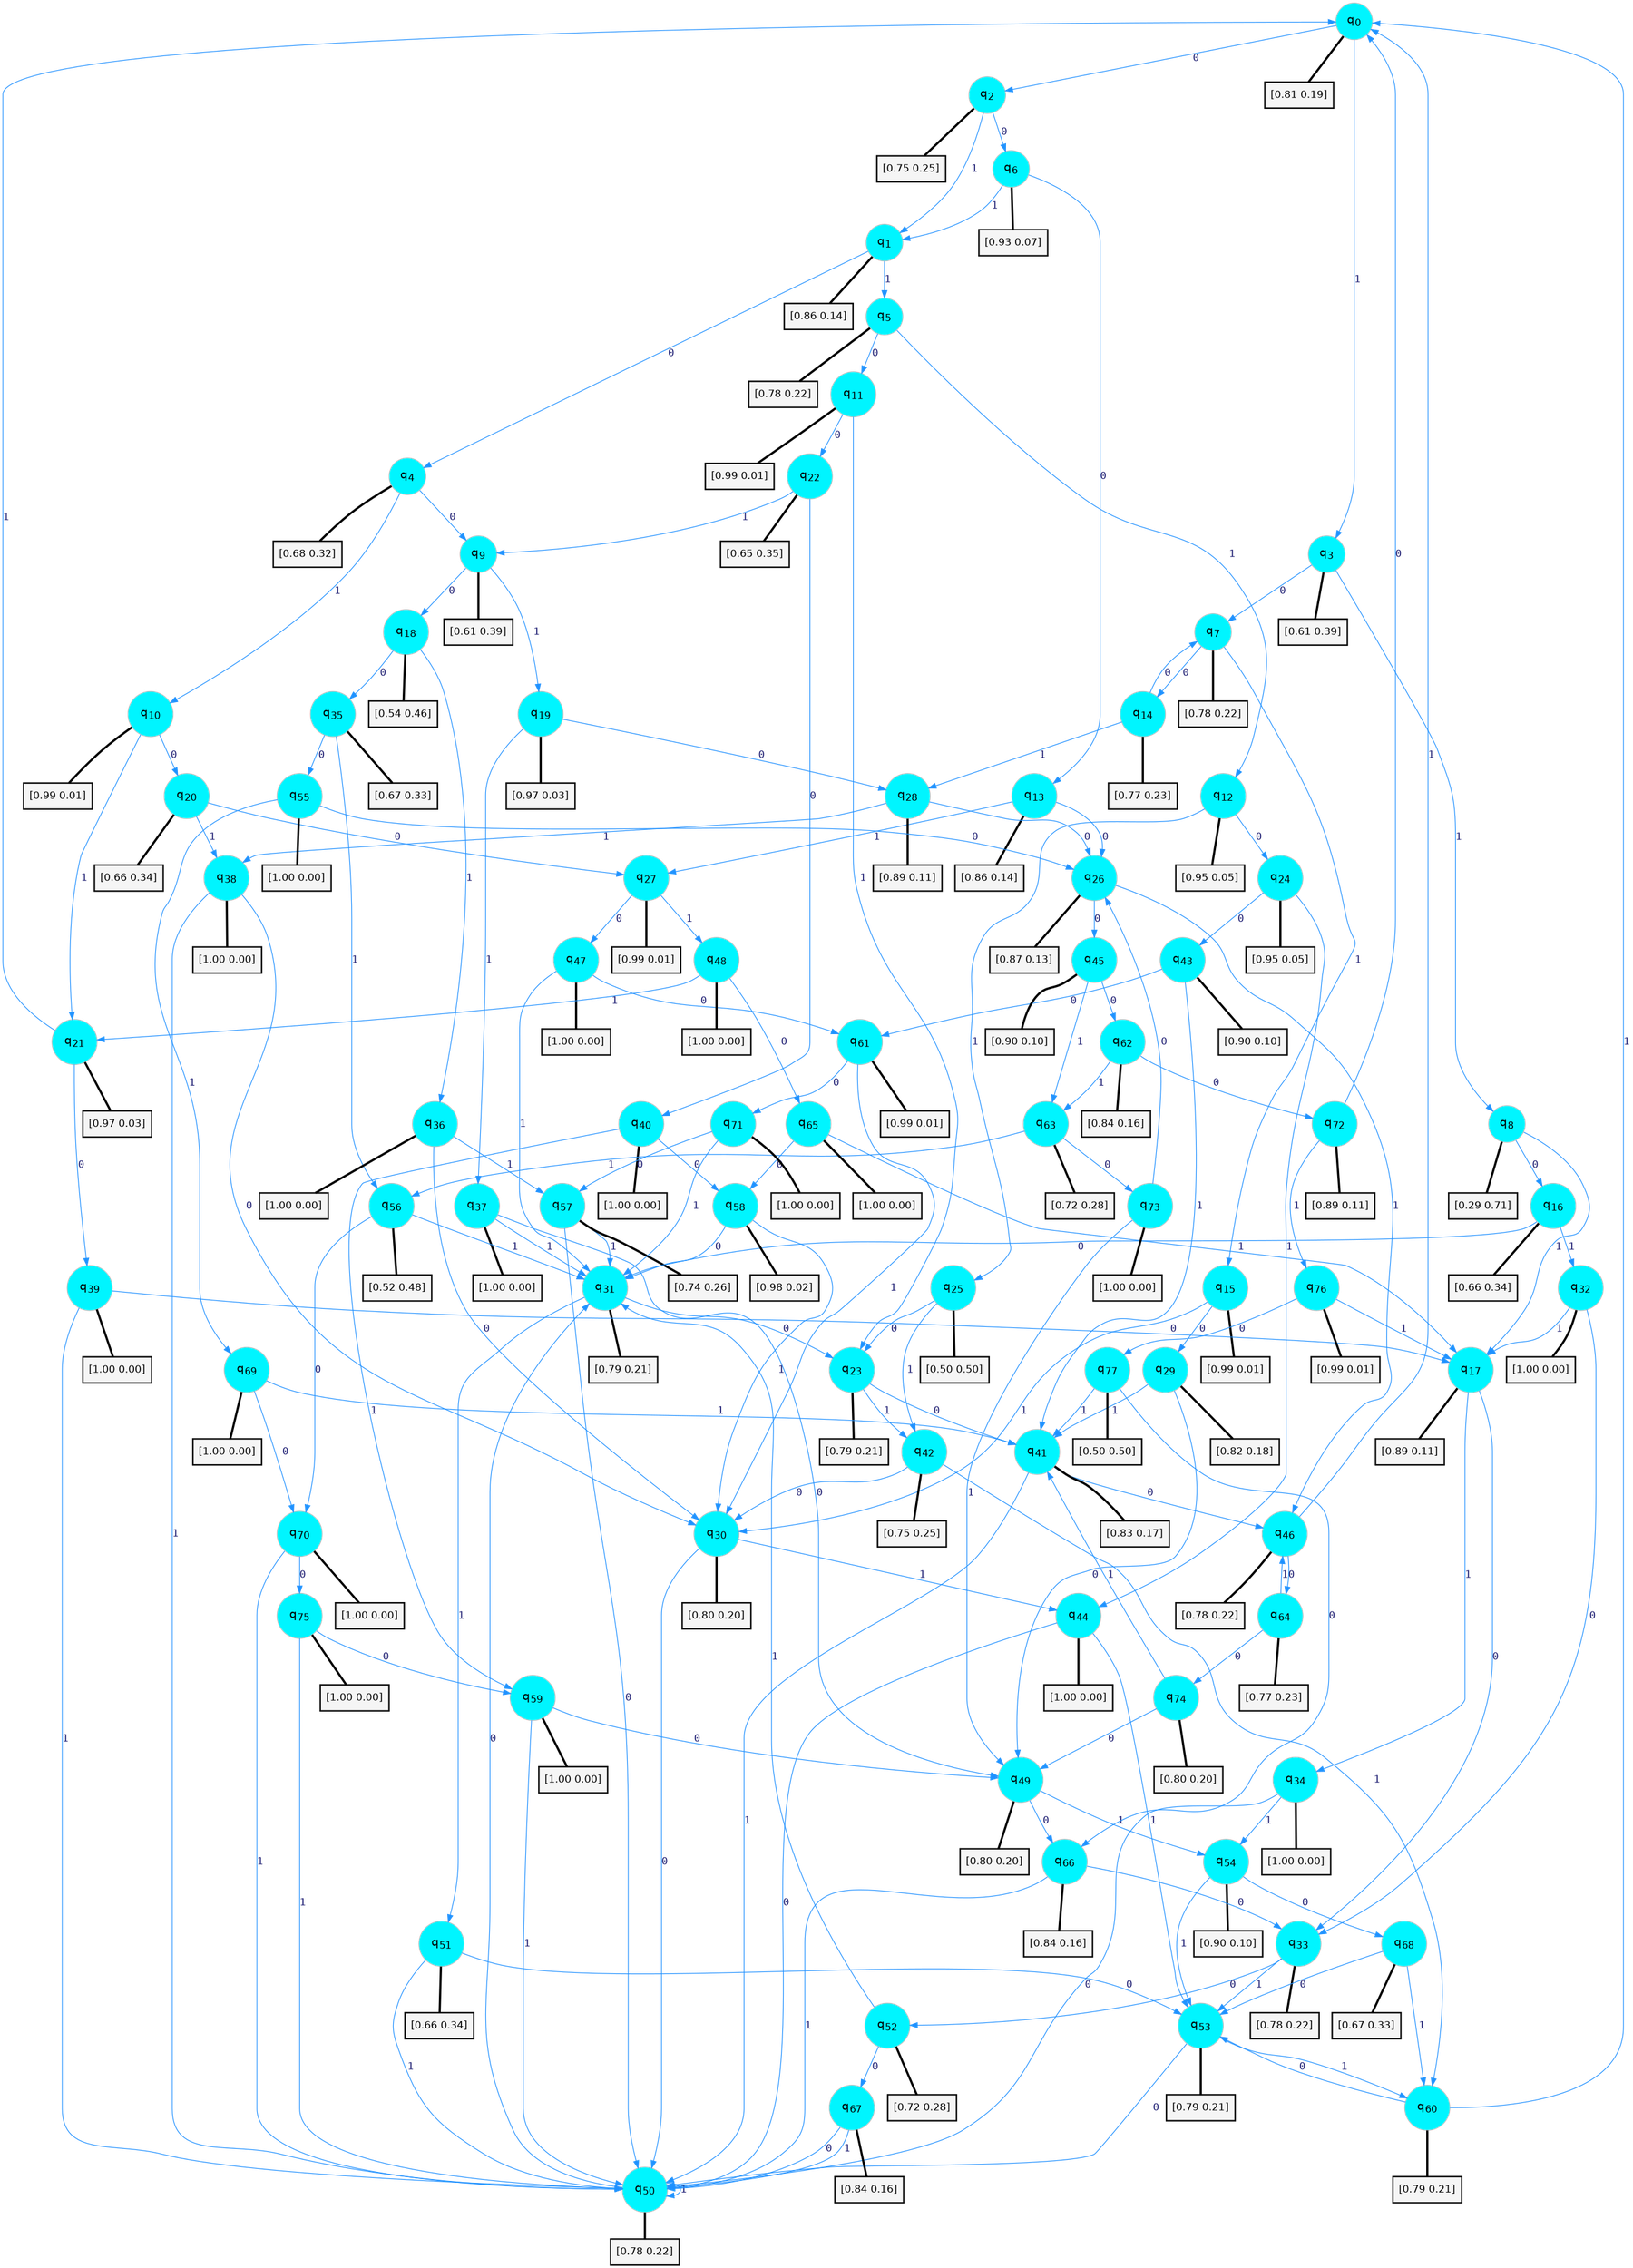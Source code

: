 digraph G {
graph [
bgcolor=transparent, dpi=300, rankdir=TD, size="40,25"];
node [
color=gray, fillcolor=turquoise1, fontcolor=black, fontname=Helvetica, fontsize=16, fontweight=bold, shape=circle, style=filled];
edge [
arrowsize=1, color=dodgerblue1, fontcolor=midnightblue, fontname=courier, fontweight=bold, penwidth=1, style=solid, weight=20];
0[label=<q<SUB>0</SUB>>];
1[label=<q<SUB>1</SUB>>];
2[label=<q<SUB>2</SUB>>];
3[label=<q<SUB>3</SUB>>];
4[label=<q<SUB>4</SUB>>];
5[label=<q<SUB>5</SUB>>];
6[label=<q<SUB>6</SUB>>];
7[label=<q<SUB>7</SUB>>];
8[label=<q<SUB>8</SUB>>];
9[label=<q<SUB>9</SUB>>];
10[label=<q<SUB>10</SUB>>];
11[label=<q<SUB>11</SUB>>];
12[label=<q<SUB>12</SUB>>];
13[label=<q<SUB>13</SUB>>];
14[label=<q<SUB>14</SUB>>];
15[label=<q<SUB>15</SUB>>];
16[label=<q<SUB>16</SUB>>];
17[label=<q<SUB>17</SUB>>];
18[label=<q<SUB>18</SUB>>];
19[label=<q<SUB>19</SUB>>];
20[label=<q<SUB>20</SUB>>];
21[label=<q<SUB>21</SUB>>];
22[label=<q<SUB>22</SUB>>];
23[label=<q<SUB>23</SUB>>];
24[label=<q<SUB>24</SUB>>];
25[label=<q<SUB>25</SUB>>];
26[label=<q<SUB>26</SUB>>];
27[label=<q<SUB>27</SUB>>];
28[label=<q<SUB>28</SUB>>];
29[label=<q<SUB>29</SUB>>];
30[label=<q<SUB>30</SUB>>];
31[label=<q<SUB>31</SUB>>];
32[label=<q<SUB>32</SUB>>];
33[label=<q<SUB>33</SUB>>];
34[label=<q<SUB>34</SUB>>];
35[label=<q<SUB>35</SUB>>];
36[label=<q<SUB>36</SUB>>];
37[label=<q<SUB>37</SUB>>];
38[label=<q<SUB>38</SUB>>];
39[label=<q<SUB>39</SUB>>];
40[label=<q<SUB>40</SUB>>];
41[label=<q<SUB>41</SUB>>];
42[label=<q<SUB>42</SUB>>];
43[label=<q<SUB>43</SUB>>];
44[label=<q<SUB>44</SUB>>];
45[label=<q<SUB>45</SUB>>];
46[label=<q<SUB>46</SUB>>];
47[label=<q<SUB>47</SUB>>];
48[label=<q<SUB>48</SUB>>];
49[label=<q<SUB>49</SUB>>];
50[label=<q<SUB>50</SUB>>];
51[label=<q<SUB>51</SUB>>];
52[label=<q<SUB>52</SUB>>];
53[label=<q<SUB>53</SUB>>];
54[label=<q<SUB>54</SUB>>];
55[label=<q<SUB>55</SUB>>];
56[label=<q<SUB>56</SUB>>];
57[label=<q<SUB>57</SUB>>];
58[label=<q<SUB>58</SUB>>];
59[label=<q<SUB>59</SUB>>];
60[label=<q<SUB>60</SUB>>];
61[label=<q<SUB>61</SUB>>];
62[label=<q<SUB>62</SUB>>];
63[label=<q<SUB>63</SUB>>];
64[label=<q<SUB>64</SUB>>];
65[label=<q<SUB>65</SUB>>];
66[label=<q<SUB>66</SUB>>];
67[label=<q<SUB>67</SUB>>];
68[label=<q<SUB>68</SUB>>];
69[label=<q<SUB>69</SUB>>];
70[label=<q<SUB>70</SUB>>];
71[label=<q<SUB>71</SUB>>];
72[label=<q<SUB>72</SUB>>];
73[label=<q<SUB>73</SUB>>];
74[label=<q<SUB>74</SUB>>];
75[label=<q<SUB>75</SUB>>];
76[label=<q<SUB>76</SUB>>];
77[label=<q<SUB>77</SUB>>];
78[label="[0.81 0.19]", shape=box,fontcolor=black, fontname=Helvetica, fontsize=14, penwidth=2, fillcolor=whitesmoke,color=black];
79[label="[0.86 0.14]", shape=box,fontcolor=black, fontname=Helvetica, fontsize=14, penwidth=2, fillcolor=whitesmoke,color=black];
80[label="[0.75 0.25]", shape=box,fontcolor=black, fontname=Helvetica, fontsize=14, penwidth=2, fillcolor=whitesmoke,color=black];
81[label="[0.61 0.39]", shape=box,fontcolor=black, fontname=Helvetica, fontsize=14, penwidth=2, fillcolor=whitesmoke,color=black];
82[label="[0.68 0.32]", shape=box,fontcolor=black, fontname=Helvetica, fontsize=14, penwidth=2, fillcolor=whitesmoke,color=black];
83[label="[0.78 0.22]", shape=box,fontcolor=black, fontname=Helvetica, fontsize=14, penwidth=2, fillcolor=whitesmoke,color=black];
84[label="[0.93 0.07]", shape=box,fontcolor=black, fontname=Helvetica, fontsize=14, penwidth=2, fillcolor=whitesmoke,color=black];
85[label="[0.78 0.22]", shape=box,fontcolor=black, fontname=Helvetica, fontsize=14, penwidth=2, fillcolor=whitesmoke,color=black];
86[label="[0.29 0.71]", shape=box,fontcolor=black, fontname=Helvetica, fontsize=14, penwidth=2, fillcolor=whitesmoke,color=black];
87[label="[0.61 0.39]", shape=box,fontcolor=black, fontname=Helvetica, fontsize=14, penwidth=2, fillcolor=whitesmoke,color=black];
88[label="[0.99 0.01]", shape=box,fontcolor=black, fontname=Helvetica, fontsize=14, penwidth=2, fillcolor=whitesmoke,color=black];
89[label="[0.99 0.01]", shape=box,fontcolor=black, fontname=Helvetica, fontsize=14, penwidth=2, fillcolor=whitesmoke,color=black];
90[label="[0.95 0.05]", shape=box,fontcolor=black, fontname=Helvetica, fontsize=14, penwidth=2, fillcolor=whitesmoke,color=black];
91[label="[0.86 0.14]", shape=box,fontcolor=black, fontname=Helvetica, fontsize=14, penwidth=2, fillcolor=whitesmoke,color=black];
92[label="[0.77 0.23]", shape=box,fontcolor=black, fontname=Helvetica, fontsize=14, penwidth=2, fillcolor=whitesmoke,color=black];
93[label="[0.99 0.01]", shape=box,fontcolor=black, fontname=Helvetica, fontsize=14, penwidth=2, fillcolor=whitesmoke,color=black];
94[label="[0.66 0.34]", shape=box,fontcolor=black, fontname=Helvetica, fontsize=14, penwidth=2, fillcolor=whitesmoke,color=black];
95[label="[0.89 0.11]", shape=box,fontcolor=black, fontname=Helvetica, fontsize=14, penwidth=2, fillcolor=whitesmoke,color=black];
96[label="[0.54 0.46]", shape=box,fontcolor=black, fontname=Helvetica, fontsize=14, penwidth=2, fillcolor=whitesmoke,color=black];
97[label="[0.97 0.03]", shape=box,fontcolor=black, fontname=Helvetica, fontsize=14, penwidth=2, fillcolor=whitesmoke,color=black];
98[label="[0.66 0.34]", shape=box,fontcolor=black, fontname=Helvetica, fontsize=14, penwidth=2, fillcolor=whitesmoke,color=black];
99[label="[0.97 0.03]", shape=box,fontcolor=black, fontname=Helvetica, fontsize=14, penwidth=2, fillcolor=whitesmoke,color=black];
100[label="[0.65 0.35]", shape=box,fontcolor=black, fontname=Helvetica, fontsize=14, penwidth=2, fillcolor=whitesmoke,color=black];
101[label="[0.79 0.21]", shape=box,fontcolor=black, fontname=Helvetica, fontsize=14, penwidth=2, fillcolor=whitesmoke,color=black];
102[label="[0.95 0.05]", shape=box,fontcolor=black, fontname=Helvetica, fontsize=14, penwidth=2, fillcolor=whitesmoke,color=black];
103[label="[0.50 0.50]", shape=box,fontcolor=black, fontname=Helvetica, fontsize=14, penwidth=2, fillcolor=whitesmoke,color=black];
104[label="[0.87 0.13]", shape=box,fontcolor=black, fontname=Helvetica, fontsize=14, penwidth=2, fillcolor=whitesmoke,color=black];
105[label="[0.99 0.01]", shape=box,fontcolor=black, fontname=Helvetica, fontsize=14, penwidth=2, fillcolor=whitesmoke,color=black];
106[label="[0.89 0.11]", shape=box,fontcolor=black, fontname=Helvetica, fontsize=14, penwidth=2, fillcolor=whitesmoke,color=black];
107[label="[0.82 0.18]", shape=box,fontcolor=black, fontname=Helvetica, fontsize=14, penwidth=2, fillcolor=whitesmoke,color=black];
108[label="[0.80 0.20]", shape=box,fontcolor=black, fontname=Helvetica, fontsize=14, penwidth=2, fillcolor=whitesmoke,color=black];
109[label="[0.79 0.21]", shape=box,fontcolor=black, fontname=Helvetica, fontsize=14, penwidth=2, fillcolor=whitesmoke,color=black];
110[label="[1.00 0.00]", shape=box,fontcolor=black, fontname=Helvetica, fontsize=14, penwidth=2, fillcolor=whitesmoke,color=black];
111[label="[0.78 0.22]", shape=box,fontcolor=black, fontname=Helvetica, fontsize=14, penwidth=2, fillcolor=whitesmoke,color=black];
112[label="[1.00 0.00]", shape=box,fontcolor=black, fontname=Helvetica, fontsize=14, penwidth=2, fillcolor=whitesmoke,color=black];
113[label="[0.67 0.33]", shape=box,fontcolor=black, fontname=Helvetica, fontsize=14, penwidth=2, fillcolor=whitesmoke,color=black];
114[label="[1.00 0.00]", shape=box,fontcolor=black, fontname=Helvetica, fontsize=14, penwidth=2, fillcolor=whitesmoke,color=black];
115[label="[1.00 0.00]", shape=box,fontcolor=black, fontname=Helvetica, fontsize=14, penwidth=2, fillcolor=whitesmoke,color=black];
116[label="[1.00 0.00]", shape=box,fontcolor=black, fontname=Helvetica, fontsize=14, penwidth=2, fillcolor=whitesmoke,color=black];
117[label="[1.00 0.00]", shape=box,fontcolor=black, fontname=Helvetica, fontsize=14, penwidth=2, fillcolor=whitesmoke,color=black];
118[label="[1.00 0.00]", shape=box,fontcolor=black, fontname=Helvetica, fontsize=14, penwidth=2, fillcolor=whitesmoke,color=black];
119[label="[0.83 0.17]", shape=box,fontcolor=black, fontname=Helvetica, fontsize=14, penwidth=2, fillcolor=whitesmoke,color=black];
120[label="[0.75 0.25]", shape=box,fontcolor=black, fontname=Helvetica, fontsize=14, penwidth=2, fillcolor=whitesmoke,color=black];
121[label="[0.90 0.10]", shape=box,fontcolor=black, fontname=Helvetica, fontsize=14, penwidth=2, fillcolor=whitesmoke,color=black];
122[label="[1.00 0.00]", shape=box,fontcolor=black, fontname=Helvetica, fontsize=14, penwidth=2, fillcolor=whitesmoke,color=black];
123[label="[0.90 0.10]", shape=box,fontcolor=black, fontname=Helvetica, fontsize=14, penwidth=2, fillcolor=whitesmoke,color=black];
124[label="[0.78 0.22]", shape=box,fontcolor=black, fontname=Helvetica, fontsize=14, penwidth=2, fillcolor=whitesmoke,color=black];
125[label="[1.00 0.00]", shape=box,fontcolor=black, fontname=Helvetica, fontsize=14, penwidth=2, fillcolor=whitesmoke,color=black];
126[label="[1.00 0.00]", shape=box,fontcolor=black, fontname=Helvetica, fontsize=14, penwidth=2, fillcolor=whitesmoke,color=black];
127[label="[0.80 0.20]", shape=box,fontcolor=black, fontname=Helvetica, fontsize=14, penwidth=2, fillcolor=whitesmoke,color=black];
128[label="[0.78 0.22]", shape=box,fontcolor=black, fontname=Helvetica, fontsize=14, penwidth=2, fillcolor=whitesmoke,color=black];
129[label="[0.66 0.34]", shape=box,fontcolor=black, fontname=Helvetica, fontsize=14, penwidth=2, fillcolor=whitesmoke,color=black];
130[label="[0.72 0.28]", shape=box,fontcolor=black, fontname=Helvetica, fontsize=14, penwidth=2, fillcolor=whitesmoke,color=black];
131[label="[0.79 0.21]", shape=box,fontcolor=black, fontname=Helvetica, fontsize=14, penwidth=2, fillcolor=whitesmoke,color=black];
132[label="[0.90 0.10]", shape=box,fontcolor=black, fontname=Helvetica, fontsize=14, penwidth=2, fillcolor=whitesmoke,color=black];
133[label="[1.00 0.00]", shape=box,fontcolor=black, fontname=Helvetica, fontsize=14, penwidth=2, fillcolor=whitesmoke,color=black];
134[label="[0.52 0.48]", shape=box,fontcolor=black, fontname=Helvetica, fontsize=14, penwidth=2, fillcolor=whitesmoke,color=black];
135[label="[0.74 0.26]", shape=box,fontcolor=black, fontname=Helvetica, fontsize=14, penwidth=2, fillcolor=whitesmoke,color=black];
136[label="[0.98 0.02]", shape=box,fontcolor=black, fontname=Helvetica, fontsize=14, penwidth=2, fillcolor=whitesmoke,color=black];
137[label="[1.00 0.00]", shape=box,fontcolor=black, fontname=Helvetica, fontsize=14, penwidth=2, fillcolor=whitesmoke,color=black];
138[label="[0.79 0.21]", shape=box,fontcolor=black, fontname=Helvetica, fontsize=14, penwidth=2, fillcolor=whitesmoke,color=black];
139[label="[0.99 0.01]", shape=box,fontcolor=black, fontname=Helvetica, fontsize=14, penwidth=2, fillcolor=whitesmoke,color=black];
140[label="[0.84 0.16]", shape=box,fontcolor=black, fontname=Helvetica, fontsize=14, penwidth=2, fillcolor=whitesmoke,color=black];
141[label="[0.72 0.28]", shape=box,fontcolor=black, fontname=Helvetica, fontsize=14, penwidth=2, fillcolor=whitesmoke,color=black];
142[label="[0.77 0.23]", shape=box,fontcolor=black, fontname=Helvetica, fontsize=14, penwidth=2, fillcolor=whitesmoke,color=black];
143[label="[1.00 0.00]", shape=box,fontcolor=black, fontname=Helvetica, fontsize=14, penwidth=2, fillcolor=whitesmoke,color=black];
144[label="[0.84 0.16]", shape=box,fontcolor=black, fontname=Helvetica, fontsize=14, penwidth=2, fillcolor=whitesmoke,color=black];
145[label="[0.84 0.16]", shape=box,fontcolor=black, fontname=Helvetica, fontsize=14, penwidth=2, fillcolor=whitesmoke,color=black];
146[label="[0.67 0.33]", shape=box,fontcolor=black, fontname=Helvetica, fontsize=14, penwidth=2, fillcolor=whitesmoke,color=black];
147[label="[1.00 0.00]", shape=box,fontcolor=black, fontname=Helvetica, fontsize=14, penwidth=2, fillcolor=whitesmoke,color=black];
148[label="[1.00 0.00]", shape=box,fontcolor=black, fontname=Helvetica, fontsize=14, penwidth=2, fillcolor=whitesmoke,color=black];
149[label="[1.00 0.00]", shape=box,fontcolor=black, fontname=Helvetica, fontsize=14, penwidth=2, fillcolor=whitesmoke,color=black];
150[label="[0.89 0.11]", shape=box,fontcolor=black, fontname=Helvetica, fontsize=14, penwidth=2, fillcolor=whitesmoke,color=black];
151[label="[1.00 0.00]", shape=box,fontcolor=black, fontname=Helvetica, fontsize=14, penwidth=2, fillcolor=whitesmoke,color=black];
152[label="[0.80 0.20]", shape=box,fontcolor=black, fontname=Helvetica, fontsize=14, penwidth=2, fillcolor=whitesmoke,color=black];
153[label="[1.00 0.00]", shape=box,fontcolor=black, fontname=Helvetica, fontsize=14, penwidth=2, fillcolor=whitesmoke,color=black];
154[label="[0.99 0.01]", shape=box,fontcolor=black, fontname=Helvetica, fontsize=14, penwidth=2, fillcolor=whitesmoke,color=black];
155[label="[0.50 0.50]", shape=box,fontcolor=black, fontname=Helvetica, fontsize=14, penwidth=2, fillcolor=whitesmoke,color=black];
0->2 [label=0];
0->3 [label=1];
0->78 [arrowhead=none, penwidth=3,color=black];
1->4 [label=0];
1->5 [label=1];
1->79 [arrowhead=none, penwidth=3,color=black];
2->6 [label=0];
2->1 [label=1];
2->80 [arrowhead=none, penwidth=3,color=black];
3->7 [label=0];
3->8 [label=1];
3->81 [arrowhead=none, penwidth=3,color=black];
4->9 [label=0];
4->10 [label=1];
4->82 [arrowhead=none, penwidth=3,color=black];
5->11 [label=0];
5->12 [label=1];
5->83 [arrowhead=none, penwidth=3,color=black];
6->13 [label=0];
6->1 [label=1];
6->84 [arrowhead=none, penwidth=3,color=black];
7->14 [label=0];
7->15 [label=1];
7->85 [arrowhead=none, penwidth=3,color=black];
8->16 [label=0];
8->17 [label=1];
8->86 [arrowhead=none, penwidth=3,color=black];
9->18 [label=0];
9->19 [label=1];
9->87 [arrowhead=none, penwidth=3,color=black];
10->20 [label=0];
10->21 [label=1];
10->88 [arrowhead=none, penwidth=3,color=black];
11->22 [label=0];
11->23 [label=1];
11->89 [arrowhead=none, penwidth=3,color=black];
12->24 [label=0];
12->25 [label=1];
12->90 [arrowhead=none, penwidth=3,color=black];
13->26 [label=0];
13->27 [label=1];
13->91 [arrowhead=none, penwidth=3,color=black];
14->7 [label=0];
14->28 [label=1];
14->92 [arrowhead=none, penwidth=3,color=black];
15->29 [label=0];
15->30 [label=1];
15->93 [arrowhead=none, penwidth=3,color=black];
16->31 [label=0];
16->32 [label=1];
16->94 [arrowhead=none, penwidth=3,color=black];
17->33 [label=0];
17->34 [label=1];
17->95 [arrowhead=none, penwidth=3,color=black];
18->35 [label=0];
18->36 [label=1];
18->96 [arrowhead=none, penwidth=3,color=black];
19->28 [label=0];
19->37 [label=1];
19->97 [arrowhead=none, penwidth=3,color=black];
20->27 [label=0];
20->38 [label=1];
20->98 [arrowhead=none, penwidth=3,color=black];
21->39 [label=0];
21->0 [label=1];
21->99 [arrowhead=none, penwidth=3,color=black];
22->40 [label=0];
22->9 [label=1];
22->100 [arrowhead=none, penwidth=3,color=black];
23->41 [label=0];
23->42 [label=1];
23->101 [arrowhead=none, penwidth=3,color=black];
24->43 [label=0];
24->44 [label=1];
24->102 [arrowhead=none, penwidth=3,color=black];
25->23 [label=0];
25->42 [label=1];
25->103 [arrowhead=none, penwidth=3,color=black];
26->45 [label=0];
26->46 [label=1];
26->104 [arrowhead=none, penwidth=3,color=black];
27->47 [label=0];
27->48 [label=1];
27->105 [arrowhead=none, penwidth=3,color=black];
28->26 [label=0];
28->38 [label=1];
28->106 [arrowhead=none, penwidth=3,color=black];
29->49 [label=0];
29->41 [label=1];
29->107 [arrowhead=none, penwidth=3,color=black];
30->50 [label=0];
30->44 [label=1];
30->108 [arrowhead=none, penwidth=3,color=black];
31->23 [label=0];
31->51 [label=1];
31->109 [arrowhead=none, penwidth=3,color=black];
32->33 [label=0];
32->17 [label=1];
32->110 [arrowhead=none, penwidth=3,color=black];
33->52 [label=0];
33->53 [label=1];
33->111 [arrowhead=none, penwidth=3,color=black];
34->50 [label=0];
34->54 [label=1];
34->112 [arrowhead=none, penwidth=3,color=black];
35->55 [label=0];
35->56 [label=1];
35->113 [arrowhead=none, penwidth=3,color=black];
36->30 [label=0];
36->57 [label=1];
36->114 [arrowhead=none, penwidth=3,color=black];
37->49 [label=0];
37->31 [label=1];
37->115 [arrowhead=none, penwidth=3,color=black];
38->30 [label=0];
38->50 [label=1];
38->116 [arrowhead=none, penwidth=3,color=black];
39->17 [label=0];
39->50 [label=1];
39->117 [arrowhead=none, penwidth=3,color=black];
40->58 [label=0];
40->59 [label=1];
40->118 [arrowhead=none, penwidth=3,color=black];
41->46 [label=0];
41->50 [label=1];
41->119 [arrowhead=none, penwidth=3,color=black];
42->30 [label=0];
42->60 [label=1];
42->120 [arrowhead=none, penwidth=3,color=black];
43->61 [label=0];
43->41 [label=1];
43->121 [arrowhead=none, penwidth=3,color=black];
44->50 [label=0];
44->53 [label=1];
44->122 [arrowhead=none, penwidth=3,color=black];
45->62 [label=0];
45->63 [label=1];
45->123 [arrowhead=none, penwidth=3,color=black];
46->64 [label=0];
46->0 [label=1];
46->124 [arrowhead=none, penwidth=3,color=black];
47->61 [label=0];
47->31 [label=1];
47->125 [arrowhead=none, penwidth=3,color=black];
48->65 [label=0];
48->21 [label=1];
48->126 [arrowhead=none, penwidth=3,color=black];
49->66 [label=0];
49->54 [label=1];
49->127 [arrowhead=none, penwidth=3,color=black];
50->31 [label=0];
50->50 [label=1];
50->128 [arrowhead=none, penwidth=3,color=black];
51->53 [label=0];
51->50 [label=1];
51->129 [arrowhead=none, penwidth=3,color=black];
52->67 [label=0];
52->31 [label=1];
52->130 [arrowhead=none, penwidth=3,color=black];
53->50 [label=0];
53->60 [label=1];
53->131 [arrowhead=none, penwidth=3,color=black];
54->68 [label=0];
54->53 [label=1];
54->132 [arrowhead=none, penwidth=3,color=black];
55->26 [label=0];
55->69 [label=1];
55->133 [arrowhead=none, penwidth=3,color=black];
56->70 [label=0];
56->31 [label=1];
56->134 [arrowhead=none, penwidth=3,color=black];
57->50 [label=0];
57->31 [label=1];
57->135 [arrowhead=none, penwidth=3,color=black];
58->31 [label=0];
58->30 [label=1];
58->136 [arrowhead=none, penwidth=3,color=black];
59->49 [label=0];
59->50 [label=1];
59->137 [arrowhead=none, penwidth=3,color=black];
60->53 [label=0];
60->0 [label=1];
60->138 [arrowhead=none, penwidth=3,color=black];
61->71 [label=0];
61->30 [label=1];
61->139 [arrowhead=none, penwidth=3,color=black];
62->72 [label=0];
62->63 [label=1];
62->140 [arrowhead=none, penwidth=3,color=black];
63->73 [label=0];
63->56 [label=1];
63->141 [arrowhead=none, penwidth=3,color=black];
64->74 [label=0];
64->46 [label=1];
64->142 [arrowhead=none, penwidth=3,color=black];
65->58 [label=0];
65->17 [label=1];
65->143 [arrowhead=none, penwidth=3,color=black];
66->33 [label=0];
66->50 [label=1];
66->144 [arrowhead=none, penwidth=3,color=black];
67->50 [label=0];
67->50 [label=1];
67->145 [arrowhead=none, penwidth=3,color=black];
68->53 [label=0];
68->60 [label=1];
68->146 [arrowhead=none, penwidth=3,color=black];
69->70 [label=0];
69->41 [label=1];
69->147 [arrowhead=none, penwidth=3,color=black];
70->75 [label=0];
70->50 [label=1];
70->148 [arrowhead=none, penwidth=3,color=black];
71->57 [label=0];
71->31 [label=1];
71->149 [arrowhead=none, penwidth=3,color=black];
72->0 [label=0];
72->76 [label=1];
72->150 [arrowhead=none, penwidth=3,color=black];
73->26 [label=0];
73->49 [label=1];
73->151 [arrowhead=none, penwidth=3,color=black];
74->49 [label=0];
74->41 [label=1];
74->152 [arrowhead=none, penwidth=3,color=black];
75->59 [label=0];
75->50 [label=1];
75->153 [arrowhead=none, penwidth=3,color=black];
76->77 [label=0];
76->17 [label=1];
76->154 [arrowhead=none, penwidth=3,color=black];
77->66 [label=0];
77->41 [label=1];
77->155 [arrowhead=none, penwidth=3,color=black];
}
